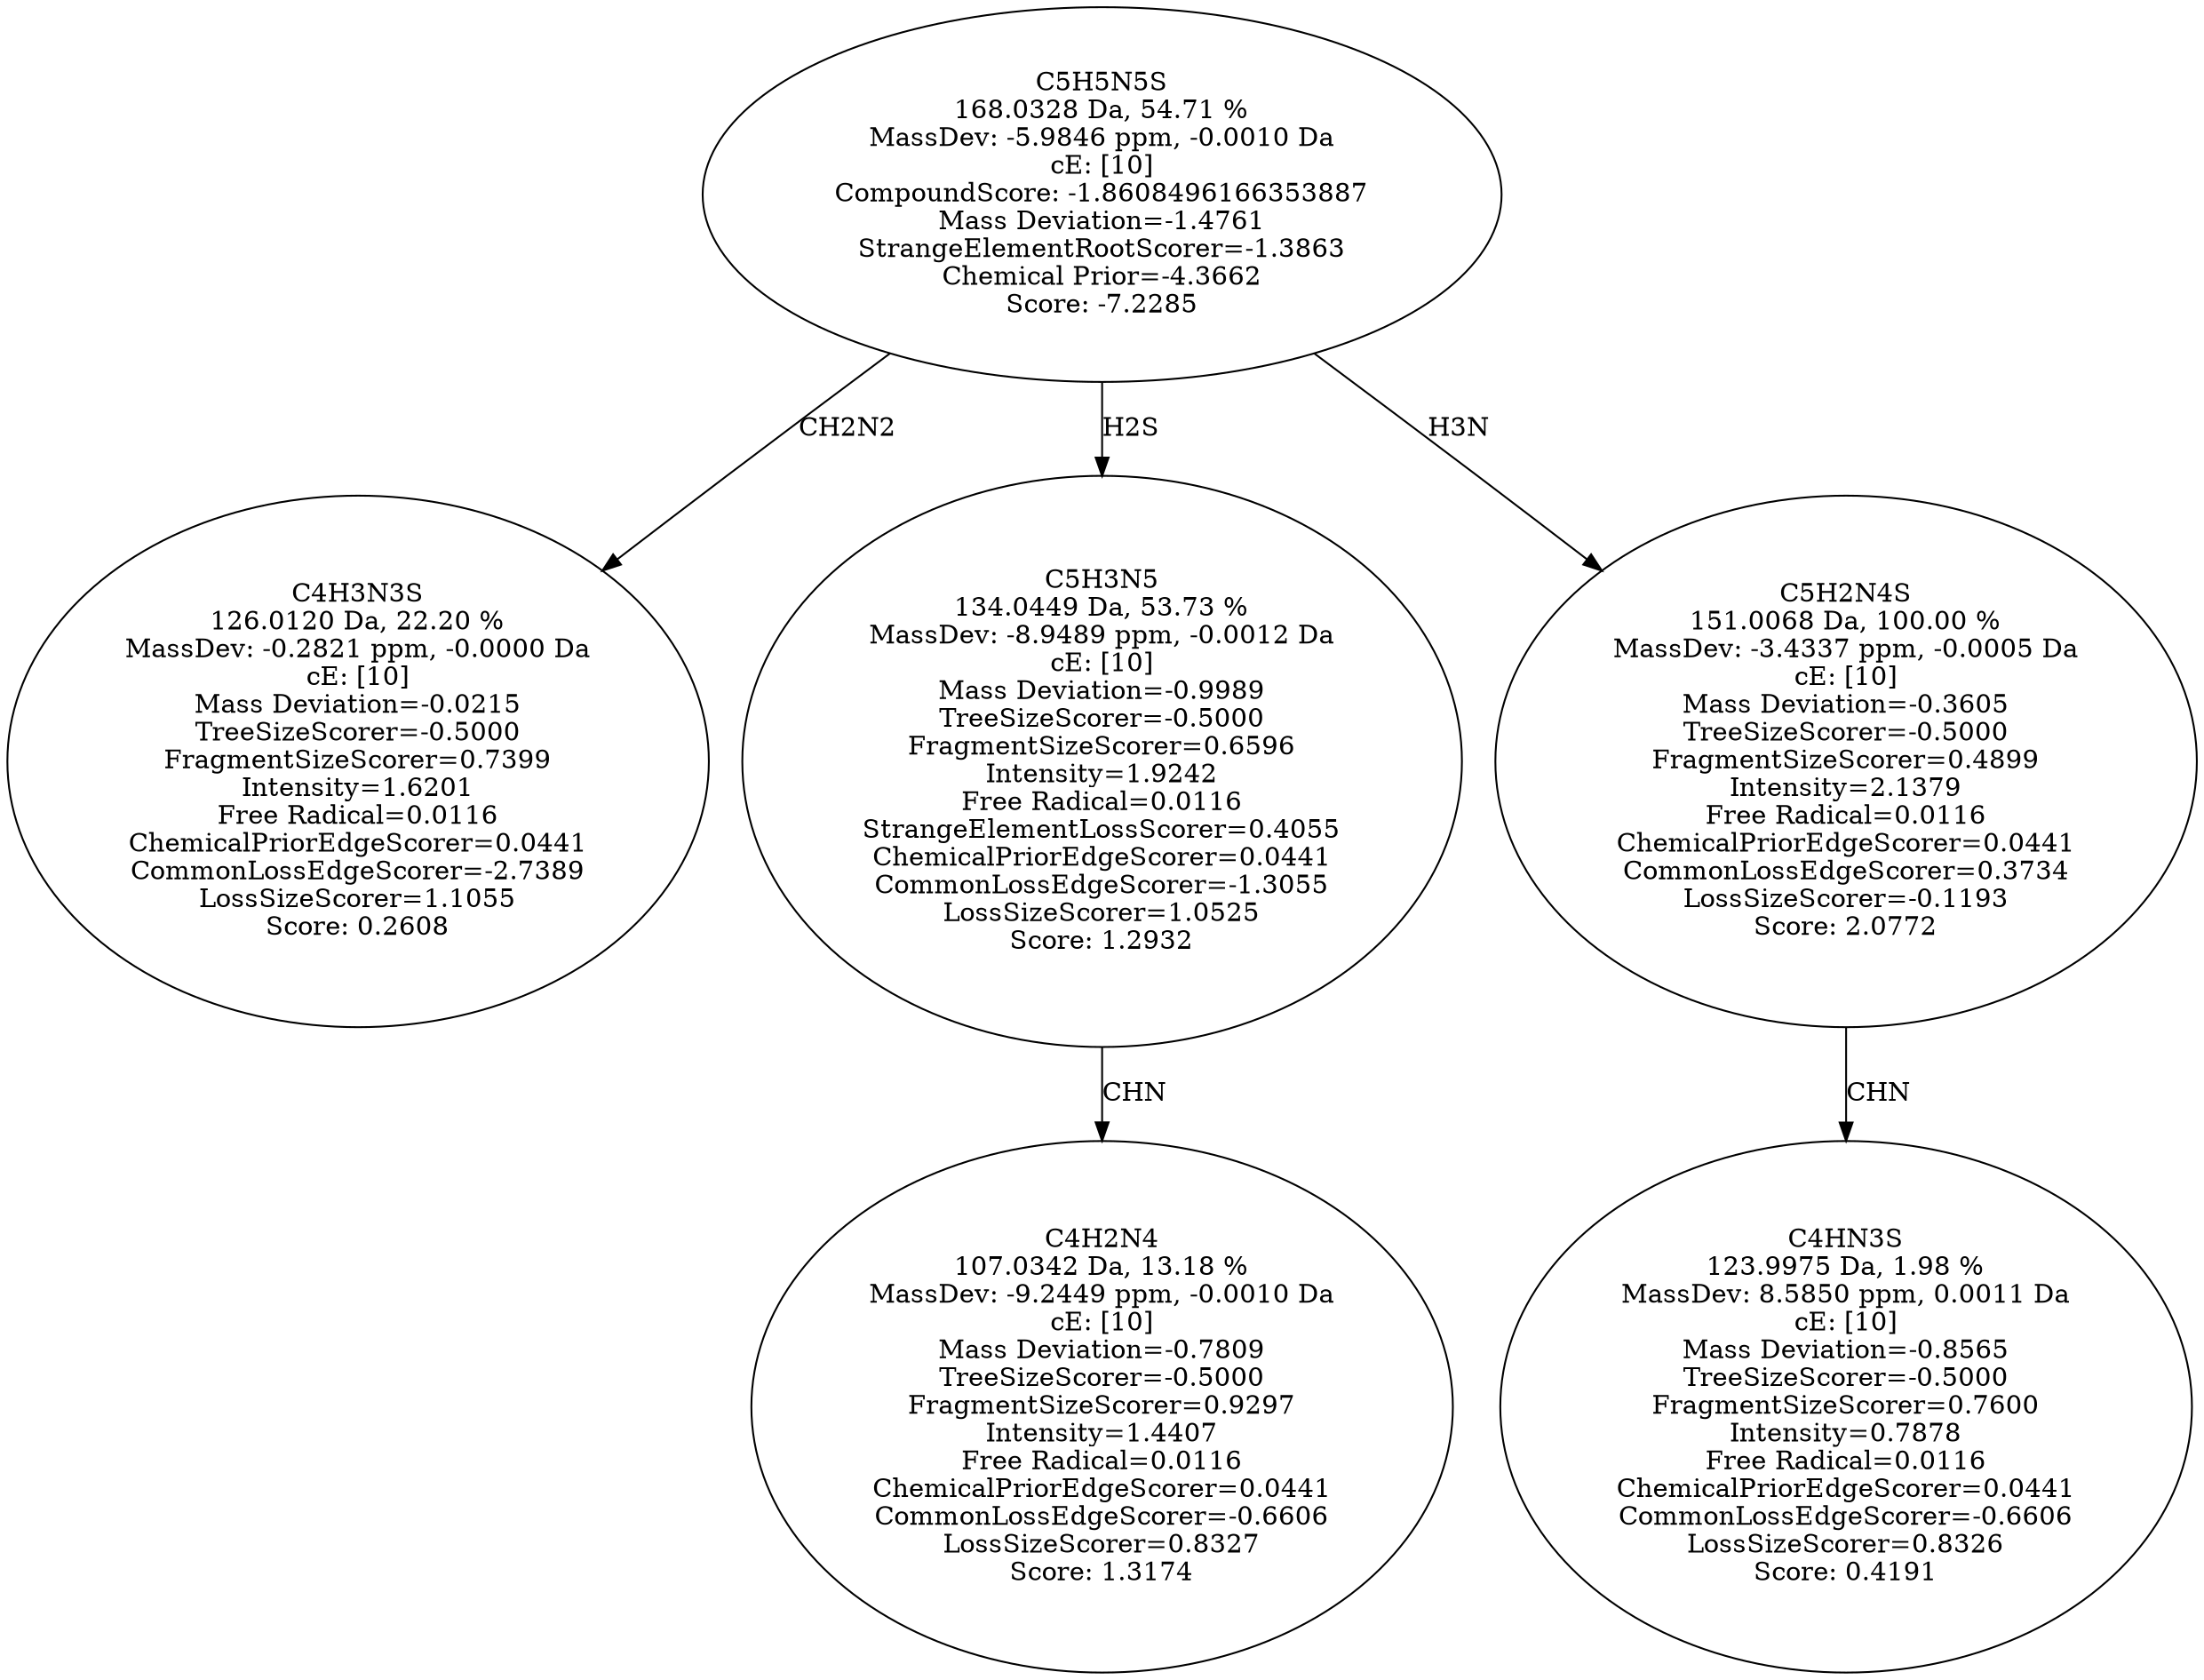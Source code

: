 strict digraph {
v1 [label="C4H3N3S\n126.0120 Da, 22.20 %\nMassDev: -0.2821 ppm, -0.0000 Da\ncE: [10]\nMass Deviation=-0.0215\nTreeSizeScorer=-0.5000\nFragmentSizeScorer=0.7399\nIntensity=1.6201\nFree Radical=0.0116\nChemicalPriorEdgeScorer=0.0441\nCommonLossEdgeScorer=-2.7389\nLossSizeScorer=1.1055\nScore: 0.2608"];
v2 [label="C4H2N4\n107.0342 Da, 13.18 %\nMassDev: -9.2449 ppm, -0.0010 Da\ncE: [10]\nMass Deviation=-0.7809\nTreeSizeScorer=-0.5000\nFragmentSizeScorer=0.9297\nIntensity=1.4407\nFree Radical=0.0116\nChemicalPriorEdgeScorer=0.0441\nCommonLossEdgeScorer=-0.6606\nLossSizeScorer=0.8327\nScore: 1.3174"];
v3 [label="C5H3N5\n134.0449 Da, 53.73 %\nMassDev: -8.9489 ppm, -0.0012 Da\ncE: [10]\nMass Deviation=-0.9989\nTreeSizeScorer=-0.5000\nFragmentSizeScorer=0.6596\nIntensity=1.9242\nFree Radical=0.0116\nStrangeElementLossScorer=0.4055\nChemicalPriorEdgeScorer=0.0441\nCommonLossEdgeScorer=-1.3055\nLossSizeScorer=1.0525\nScore: 1.2932"];
v4 [label="C4HN3S\n123.9975 Da, 1.98 %\nMassDev: 8.5850 ppm, 0.0011 Da\ncE: [10]\nMass Deviation=-0.8565\nTreeSizeScorer=-0.5000\nFragmentSizeScorer=0.7600\nIntensity=0.7878\nFree Radical=0.0116\nChemicalPriorEdgeScorer=0.0441\nCommonLossEdgeScorer=-0.6606\nLossSizeScorer=0.8326\nScore: 0.4191"];
v5 [label="C5H2N4S\n151.0068 Da, 100.00 %\nMassDev: -3.4337 ppm, -0.0005 Da\ncE: [10]\nMass Deviation=-0.3605\nTreeSizeScorer=-0.5000\nFragmentSizeScorer=0.4899\nIntensity=2.1379\nFree Radical=0.0116\nChemicalPriorEdgeScorer=0.0441\nCommonLossEdgeScorer=0.3734\nLossSizeScorer=-0.1193\nScore: 2.0772"];
v6 [label="C5H5N5S\n168.0328 Da, 54.71 %\nMassDev: -5.9846 ppm, -0.0010 Da\ncE: [10]\nCompoundScore: -1.8608496166353887\nMass Deviation=-1.4761\nStrangeElementRootScorer=-1.3863\nChemical Prior=-4.3662\nScore: -7.2285"];
v6 -> v1 [label="CH2N2"];
v3 -> v2 [label="CHN"];
v6 -> v3 [label="H2S"];
v5 -> v4 [label="CHN"];
v6 -> v5 [label="H3N"];
}